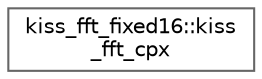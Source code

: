 digraph "Graphical Class Hierarchy"
{
 // LATEX_PDF_SIZE
  bgcolor="transparent";
  edge [fontname=Helvetica,fontsize=10,labelfontname=Helvetica,labelfontsize=10];
  node [fontname=Helvetica,fontsize=10,shape=box,height=0.2,width=0.4];
  rankdir="LR";
  Node0 [id="Node000000",label="kiss_fft_fixed16::kiss\l_fft_cpx",height=0.2,width=0.4,color="grey40", fillcolor="white", style="filled",URL="$structkiss__fft__fixed16_1_1kiss__fft__cpx.html",tooltip=" "];
}
